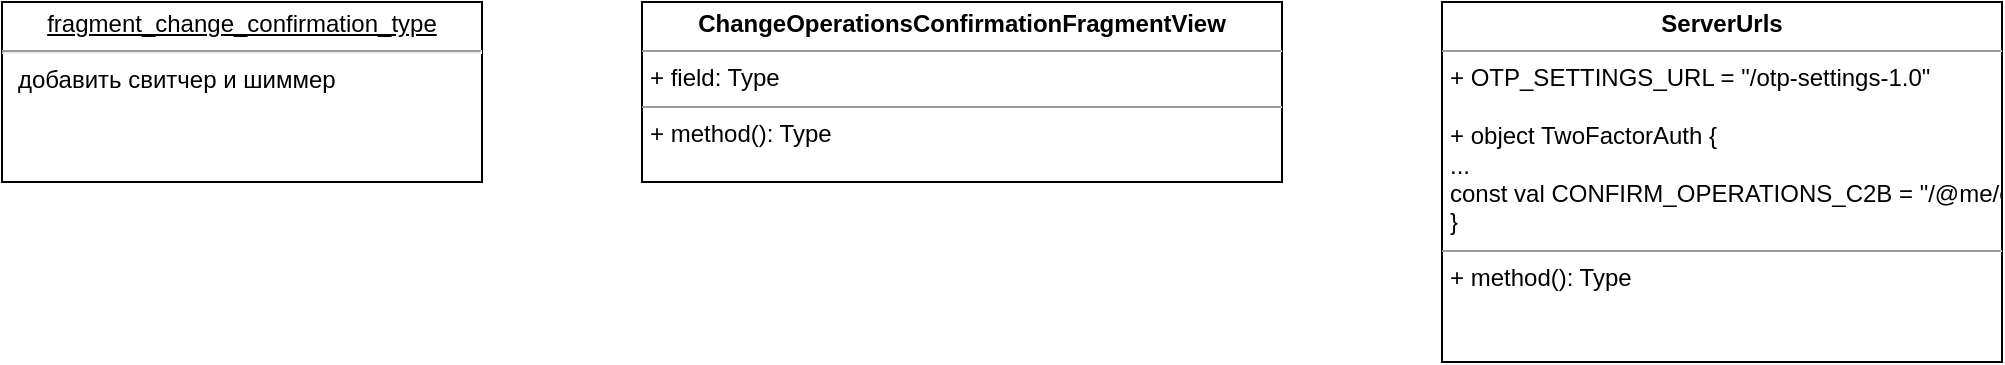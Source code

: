 <mxfile version="16.1.0" type="github">
  <diagram id="dtNNPIjGnfpnKM4EfALH" name="Page-1">
    <mxGraphModel dx="677" dy="347" grid="1" gridSize="10" guides="1" tooltips="1" connect="1" arrows="1" fold="1" page="1" pageScale="1" pageWidth="850" pageHeight="1100" math="0" shadow="0">
      <root>
        <mxCell id="0" />
        <mxCell id="1" parent="0" />
        <mxCell id="L3CYPhSWqcNMOgiigEOy-1" value="&lt;p style=&quot;margin: 0px ; margin-top: 4px ; text-align: center ; text-decoration: underline&quot;&gt;fragment_change_confirmation_type&lt;/p&gt;&lt;hr&gt;&lt;p style=&quot;margin: 0px ; margin-left: 8px&quot;&gt;добавить свитчер и шиммер&lt;br&gt;&lt;/p&gt;" style="verticalAlign=top;align=left;overflow=fill;fontSize=12;fontFamily=Helvetica;html=1;" parent="1" vertex="1">
          <mxGeometry x="40" y="40" width="240" height="90" as="geometry" />
        </mxCell>
        <mxCell id="L3CYPhSWqcNMOgiigEOy-2" value="&lt;p style=&quot;margin: 0px ; margin-top: 4px ; text-align: center&quot;&gt;&lt;b&gt;ChangeOperationsConfirmationFragmentView&lt;/b&gt;&lt;/p&gt;&lt;hr size=&quot;1&quot;&gt;&lt;p style=&quot;margin: 0px ; margin-left: 4px&quot;&gt;+ field: Type&lt;/p&gt;&lt;hr size=&quot;1&quot;&gt;&lt;p style=&quot;margin: 0px ; margin-left: 4px&quot;&gt;+ method(): Type&lt;/p&gt;" style="verticalAlign=top;align=left;overflow=fill;fontSize=12;fontFamily=Helvetica;html=1;" parent="1" vertex="1">
          <mxGeometry x="360" y="40" width="320" height="90" as="geometry" />
        </mxCell>
        <mxCell id="7GuGKfg8-Vmtqx_74Q5k-1" value="&lt;p style=&quot;margin: 0px ; margin-top: 4px ; text-align: center&quot;&gt;&lt;b&gt;ServerUrls&lt;/b&gt;&lt;/p&gt;&lt;hr size=&quot;1&quot;&gt;&lt;p style=&quot;margin: 0px ; margin-left: 4px&quot;&gt;+ OTP_SETTINGS_URL = &quot;/otp-settings-1.0&quot;&lt;/p&gt;&lt;p style=&quot;margin: 0px ; margin-left: 4px&quot;&gt;&lt;br&gt;&lt;/p&gt;&lt;p style=&quot;margin: 0px ; margin-left: 4px&quot;&gt;+ object TwoFactorAuth {&lt;/p&gt;&lt;p style=&quot;margin: 0px ; margin-left: 4px&quot;&gt;...&lt;/p&gt;&lt;p style=&quot;margin: 0px ; margin-left: 4px&quot;&gt;const val CONFIRM_OPERATIONS_C2B = &quot;/@me/otp/settings/otp.endpoint%5BPOST%5D%5B/payments/phone/pay/transfer/qr%5D.enabled&quot;&lt;br&gt;&lt;/p&gt;&lt;p style=&quot;margin: 0px ; margin-left: 4px&quot;&gt;}&lt;br&gt;&lt;/p&gt;&lt;hr size=&quot;1&quot;&gt;&lt;p style=&quot;margin: 0px ; margin-left: 4px&quot;&gt;+ method(): Type&lt;/p&gt;" style="verticalAlign=top;align=left;overflow=fill;fontSize=12;fontFamily=Helvetica;html=1;" vertex="1" parent="1">
          <mxGeometry x="760" y="40" width="280" height="180" as="geometry" />
        </mxCell>
      </root>
    </mxGraphModel>
  </diagram>
</mxfile>
